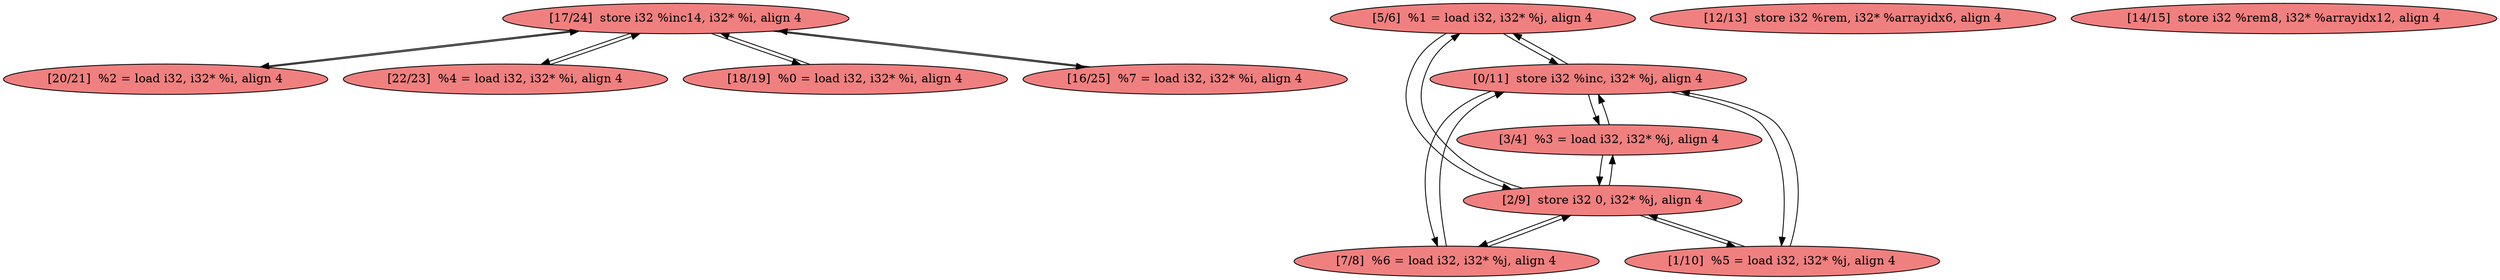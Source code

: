 
digraph G {


node200 [fillcolor=lightcoral,label="[17/24]  store i32 %inc14, i32* %i, align 4",shape=ellipse,style=filled ]
node198 [fillcolor=lightcoral,label="[5/6]  %1 = load i32, i32* %j, align 4",shape=ellipse,style=filled ]
node197 [fillcolor=lightcoral,label="[1/10]  %5 = load i32, i32* %j, align 4",shape=ellipse,style=filled ]
node196 [fillcolor=lightcoral,label="[20/21]  %2 = load i32, i32* %i, align 4",shape=ellipse,style=filled ]
node195 [fillcolor=lightcoral,label="[22/23]  %4 = load i32, i32* %i, align 4",shape=ellipse,style=filled ]
node194 [fillcolor=lightcoral,label="[18/19]  %0 = load i32, i32* %i, align 4",shape=ellipse,style=filled ]
node189 [fillcolor=lightcoral,label="[12/13]  store i32 %rem, i32* %arrayidx6, align 4",shape=ellipse,style=filled ]
node188 [fillcolor=lightcoral,label="[0/11]  store i32 %inc, i32* %j, align 4",shape=ellipse,style=filled ]
node199 [fillcolor=lightcoral,label="[7/8]  %6 = load i32, i32* %j, align 4",shape=ellipse,style=filled ]
node192 [fillcolor=lightcoral,label="[16/25]  %7 = load i32, i32* %i, align 4",shape=ellipse,style=filled ]
node190 [fillcolor=lightcoral,label="[14/15]  store i32 %rem8, i32* %arrayidx12, align 4",shape=ellipse,style=filled ]
node191 [fillcolor=lightcoral,label="[3/4]  %3 = load i32, i32* %j, align 4",shape=ellipse,style=filled ]
node193 [fillcolor=lightcoral,label="[2/9]  store i32 0, i32* %j, align 4",shape=ellipse,style=filled ]

node196->node200 [ ]
node200->node196 [ ]
node195->node200 [ ]
node197->node193 [ ]
node193->node197 [ ]
node200->node195 [ ]
node200->node194 [ ]
node188->node197 [ ]
node191->node193 [ ]
node188->node199 [ ]
node198->node188 [ ]
node197->node188 [ ]
node193->node198 [ ]
node191->node188 [ ]
node200->node192 [ ]
node192->node200 [ ]
node193->node191 [ ]
node193->node199 [ ]
node188->node191 [ ]
node199->node188 [ ]
node198->node193 [ ]
node194->node200 [ ]
node188->node198 [ ]
node199->node193 [ ]


}
